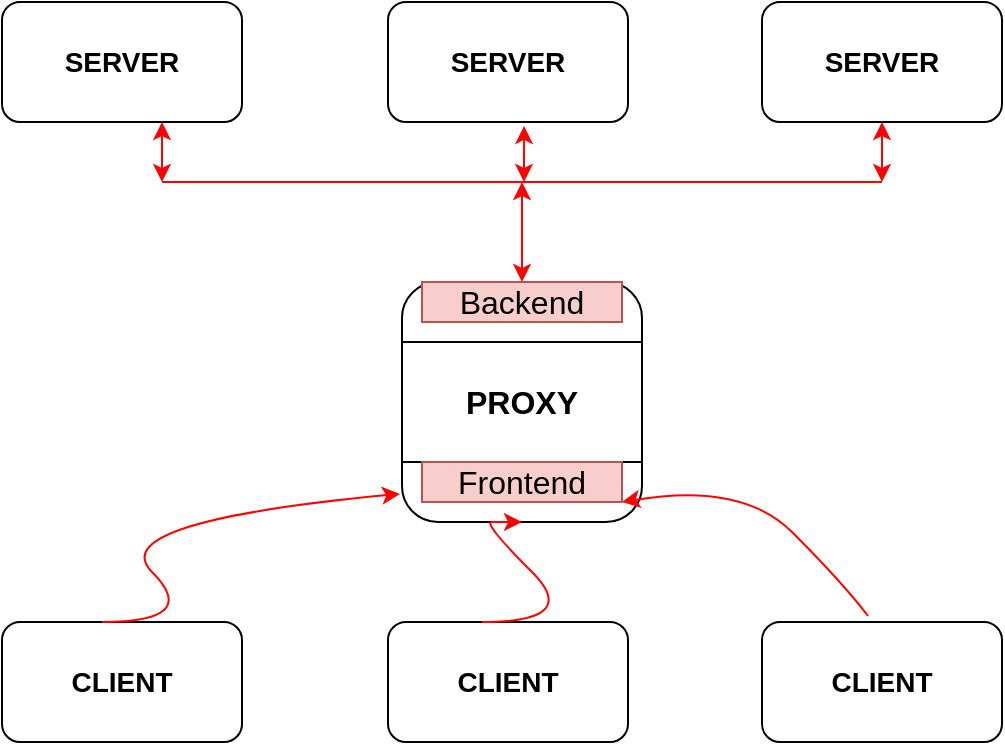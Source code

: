 <mxfile version="11.1.4" type="device"><diagram id="HNlQc-80keuyppea4D9c" name="Page-1"><mxGraphModel dx="866" dy="485" grid="1" gridSize="10" guides="1" tooltips="1" connect="1" arrows="1" fold="1" page="1" pageScale="1" pageWidth="827" pageHeight="1169" math="0" shadow="0"><root><mxCell id="0"/><mxCell id="1" parent="0"/><mxCell id="lXpgS3s7DL5EyeUw5Rxq-1" value="SERVER" style="rounded=1;whiteSpace=wrap;html=1;fontStyle=1;fontSize=14;" vertex="1" parent="1"><mxGeometry x="100" y="110" width="120" height="60" as="geometry"/></mxCell><mxCell id="lXpgS3s7DL5EyeUw5Rxq-2" value="SERVER" style="rounded=1;whiteSpace=wrap;html=1;fontStyle=1;fontSize=14;" vertex="1" parent="1"><mxGeometry x="293" y="110" width="120" height="60" as="geometry"/></mxCell><mxCell id="lXpgS3s7DL5EyeUw5Rxq-3" value="SERVER" style="rounded=1;whiteSpace=wrap;html=1;fontStyle=1;fontSize=14;" vertex="1" parent="1"><mxGeometry x="480" y="110" width="120" height="60" as="geometry"/></mxCell><mxCell id="lXpgS3s7DL5EyeUw5Rxq-4" value="PROXY" style="rounded=1;whiteSpace=wrap;html=1;fontStyle=1;fontSize=16;" vertex="1" parent="1"><mxGeometry x="300" y="250" width="120" height="120" as="geometry"/></mxCell><mxCell id="lXpgS3s7DL5EyeUw5Rxq-5" value="CLIENT" style="rounded=1;whiteSpace=wrap;html=1;fontStyle=1;fontSize=14;" vertex="1" parent="1"><mxGeometry x="100" y="420" width="120" height="60" as="geometry"/></mxCell><mxCell id="lXpgS3s7DL5EyeUw5Rxq-6" value="CLIENT" style="rounded=1;whiteSpace=wrap;html=1;fontStyle=1;fontSize=14;" vertex="1" parent="1"><mxGeometry x="293" y="420" width="120" height="60" as="geometry"/></mxCell><mxCell id="lXpgS3s7DL5EyeUw5Rxq-7" value="CLIENT" style="rounded=1;whiteSpace=wrap;html=1;fontStyle=1;fontSize=14;" vertex="1" parent="1"><mxGeometry x="480" y="420" width="120" height="60" as="geometry"/></mxCell><mxCell id="lXpgS3s7DL5EyeUw5Rxq-8" value="" style="endArrow=none;html=1;entryX=1;entryY=0.25;entryDx=0;entryDy=0;exitX=0;exitY=0.25;exitDx=0;exitDy=0;" edge="1" parent="1" source="lXpgS3s7DL5EyeUw5Rxq-4" target="lXpgS3s7DL5EyeUw5Rxq-4"><mxGeometry width="50" height="50" relative="1" as="geometry"><mxPoint x="220" y="320" as="sourcePoint"/><mxPoint x="270" y="270" as="targetPoint"/></mxGeometry></mxCell><mxCell id="lXpgS3s7DL5EyeUw5Rxq-9" value="" style="endArrow=none;html=1;entryX=1;entryY=0.75;entryDx=0;entryDy=0;exitX=0;exitY=0.75;exitDx=0;exitDy=0;" edge="1" parent="1" source="lXpgS3s7DL5EyeUw5Rxq-4" target="lXpgS3s7DL5EyeUw5Rxq-4"><mxGeometry width="50" height="50" relative="1" as="geometry"><mxPoint x="200" y="370" as="sourcePoint"/><mxPoint x="250" y="320" as="targetPoint"/></mxGeometry></mxCell><mxCell id="lXpgS3s7DL5EyeUw5Rxq-11" value="" style="endArrow=none;html=1;fontSize=16;strokeColor=#FF0000;" edge="1" parent="1"><mxGeometry width="50" height="50" relative="1" as="geometry"><mxPoint x="180" y="200" as="sourcePoint"/><mxPoint x="540" y="200" as="targetPoint"/></mxGeometry></mxCell><mxCell id="lXpgS3s7DL5EyeUw5Rxq-12" value="" style="endArrow=classic;startArrow=classic;html=1;fontSize=16;strokeColor=#FF0000;" edge="1" parent="1"><mxGeometry width="50" height="50" relative="1" as="geometry"><mxPoint x="180" y="200" as="sourcePoint"/><mxPoint x="180" y="170" as="targetPoint"/></mxGeometry></mxCell><mxCell id="lXpgS3s7DL5EyeUw5Rxq-13" value="" style="endArrow=classic;startArrow=classic;html=1;fontSize=16;entryX=0.567;entryY=1.033;entryDx=0;entryDy=0;entryPerimeter=0;strokeColor=#FF0000;" edge="1" parent="1" target="lXpgS3s7DL5EyeUw5Rxq-2"><mxGeometry width="50" height="50" relative="1" as="geometry"><mxPoint x="361" y="200" as="sourcePoint"/><mxPoint x="290" y="140" as="targetPoint"/></mxGeometry></mxCell><mxCell id="lXpgS3s7DL5EyeUw5Rxq-14" value="" style="endArrow=classic;startArrow=classic;html=1;fontSize=16;entryX=0.5;entryY=1;entryDx=0;entryDy=0;strokeColor=#FF0000;" edge="1" parent="1" target="lXpgS3s7DL5EyeUw5Rxq-3"><mxGeometry width="50" height="50" relative="1" as="geometry"><mxPoint x="540" y="200" as="sourcePoint"/><mxPoint x="470" y="140" as="targetPoint"/></mxGeometry></mxCell><mxCell id="lXpgS3s7DL5EyeUw5Rxq-15" value="" style="endArrow=classic;startArrow=classic;html=1;fontSize=16;strokeColor=#FF0000;" edge="1" parent="1" source="lXpgS3s7DL5EyeUw5Rxq-4"><mxGeometry width="50" height="50" relative="1" as="geometry"><mxPoint x="330" y="250" as="sourcePoint"/><mxPoint x="360" y="200" as="targetPoint"/></mxGeometry></mxCell><mxCell id="lXpgS3s7DL5EyeUw5Rxq-16" value="" style="curved=1;endArrow=classic;html=1;fontSize=16;entryX=-0.008;entryY=0.883;entryDx=0;entryDy=0;entryPerimeter=0;strokeColor=#FF0000;" edge="1" parent="1" target="lXpgS3s7DL5EyeUw5Rxq-4"><mxGeometry width="50" height="50" relative="1" as="geometry"><mxPoint x="150" y="420" as="sourcePoint"/><mxPoint x="200" y="370" as="targetPoint"/><Array as="points"><mxPoint x="200" y="420"/><mxPoint x="150" y="370"/></Array></mxGeometry></mxCell><mxCell id="lXpgS3s7DL5EyeUw5Rxq-17" value="" style="curved=1;endArrow=classic;html=1;fontSize=16;strokeColor=#FF0000;" edge="1" parent="1"><mxGeometry width="50" height="50" relative="1" as="geometry"><mxPoint x="340" y="420" as="sourcePoint"/><mxPoint x="360" y="370" as="targetPoint"/><Array as="points"><mxPoint x="390" y="420"/><mxPoint x="340" y="370"/><mxPoint x="350" y="370"/></Array></mxGeometry></mxCell><mxCell id="lXpgS3s7DL5EyeUw5Rxq-18" value="" style="curved=1;endArrow=classic;html=1;fontSize=16;exitX=0.442;exitY=-0.05;exitDx=0;exitDy=0;exitPerimeter=0;strokeColor=#FF0000;" edge="1" parent="1" source="lXpgS3s7DL5EyeUw5Rxq-7"><mxGeometry width="50" height="50" relative="1" as="geometry"><mxPoint x="470" y="400" as="sourcePoint"/><mxPoint x="410" y="360" as="targetPoint"/><Array as="points"><mxPoint x="520" y="400"/><mxPoint x="470" y="350"/></Array></mxGeometry></mxCell><mxCell id="lXpgS3s7DL5EyeUw5Rxq-19" value="Frontend" style="text;html=1;strokeColor=#b85450;fillColor=#f8cecc;align=center;verticalAlign=middle;whiteSpace=wrap;rounded=0;fontSize=16;" vertex="1" parent="1"><mxGeometry x="310" y="340" width="100" height="20" as="geometry"/></mxCell><mxCell id="lXpgS3s7DL5EyeUw5Rxq-23" value="Backend" style="text;html=1;strokeColor=#b85450;fillColor=#f8cecc;align=center;verticalAlign=middle;whiteSpace=wrap;rounded=0;fontSize=16;" vertex="1" parent="1"><mxGeometry x="310" y="250" width="100" height="20" as="geometry"/></mxCell></root></mxGraphModel></diagram></mxfile>